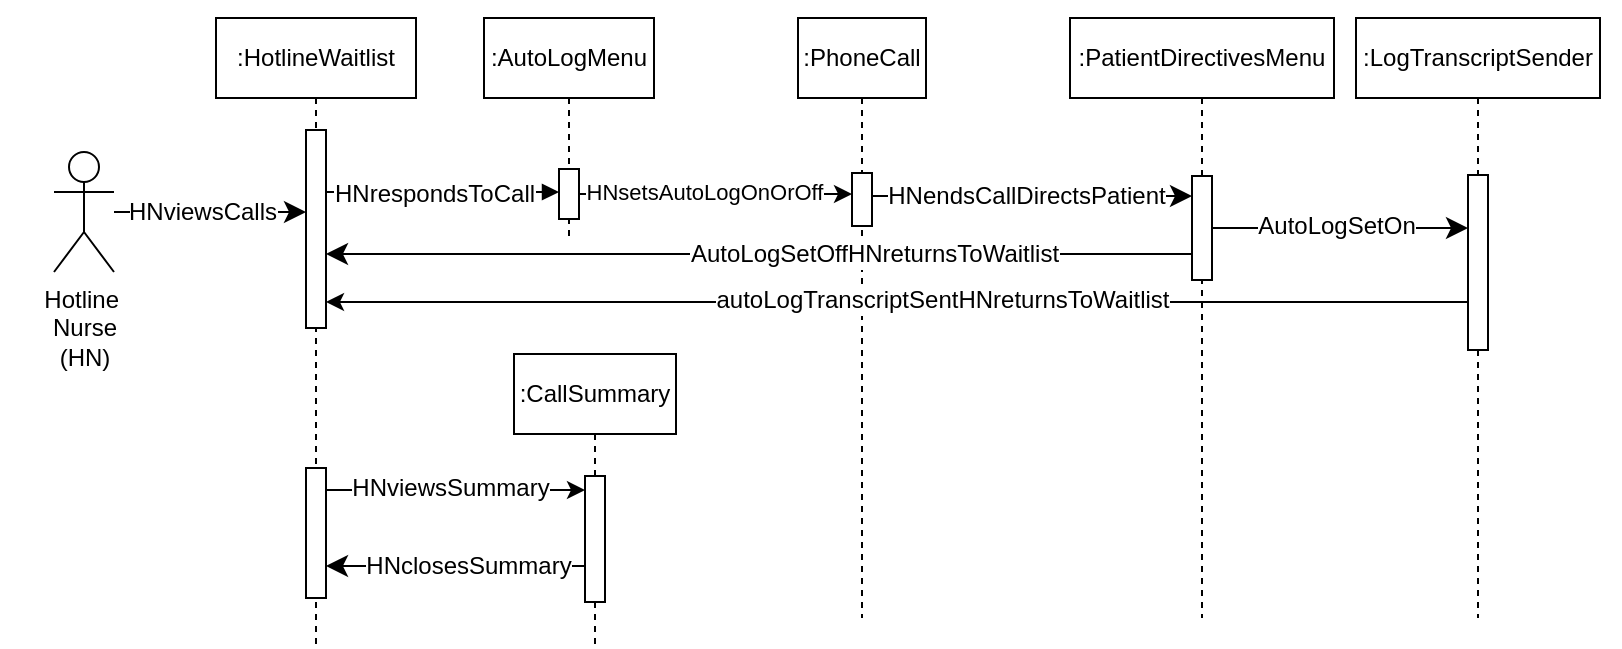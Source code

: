 <mxfile version="24.7.17">
  <diagram name="Page-1" id="2YBvvXClWsGukQMizWep">
    <mxGraphModel dx="969" dy="517" grid="0" gridSize="10" guides="1" tooltips="1" connect="1" arrows="1" fold="1" page="1" pageScale="1" pageWidth="850" pageHeight="1100" background="#ffffff" math="0" shadow="0">
      <root>
        <mxCell id="0" />
        <mxCell id="1" parent="0" />
        <mxCell id="UKhoprgoljXiepMuKFjU-26" value="" style="rounded=0;whiteSpace=wrap;html=1;strokeColor=none;" parent="1" vertex="1">
          <mxGeometry x="745" y="22" width="79" height="60.5" as="geometry" />
        </mxCell>
        <mxCell id="UKhoprgoljXiepMuKFjU-25" value="" style="rounded=0;whiteSpace=wrap;html=1;strokeColor=none;" parent="1" vertex="1">
          <mxGeometry x="14" y="31" width="127" height="147" as="geometry" />
        </mxCell>
        <mxCell id="RHNPkDgYrurRSabkHHdY-1" value=":CallSummary" style="shape=umlLifeline;perimeter=lifelinePerimeter;whiteSpace=wrap;html=1;container=0;dropTarget=0;collapsible=0;recursiveResize=0;outlineConnect=0;portConstraint=eastwest;newEdgeStyle={&quot;edgeStyle&quot;:&quot;elbowEdgeStyle&quot;,&quot;elbow&quot;:&quot;vertical&quot;,&quot;curved&quot;:0,&quot;rounded&quot;:0};" parent="1" vertex="1">
          <mxGeometry x="271" y="199" width="81" height="146" as="geometry" />
        </mxCell>
        <mxCell id="RHNPkDgYrurRSabkHHdY-2" value="" style="html=1;points=[];perimeter=orthogonalPerimeter;outlineConnect=0;targetShapes=umlLifeline;portConstraint=eastwest;newEdgeStyle={&quot;edgeStyle&quot;:&quot;elbowEdgeStyle&quot;,&quot;elbow&quot;:&quot;vertical&quot;,&quot;curved&quot;:0,&quot;rounded&quot;:0};" parent="RHNPkDgYrurRSabkHHdY-1" vertex="1">
          <mxGeometry x="35.5" y="61" width="10" height="63" as="geometry" />
        </mxCell>
        <mxCell id="aM9ryv3xv72pqoxQDRHE-1" value=":HotlineWaitlist" style="shape=umlLifeline;perimeter=lifelinePerimeter;whiteSpace=wrap;html=1;container=0;dropTarget=0;collapsible=0;recursiveResize=0;outlineConnect=0;portConstraint=eastwest;newEdgeStyle={&quot;edgeStyle&quot;:&quot;elbowEdgeStyle&quot;,&quot;elbow&quot;:&quot;vertical&quot;,&quot;curved&quot;:0,&quot;rounded&quot;:0};" parent="1" vertex="1">
          <mxGeometry x="122" y="31" width="100" height="313" as="geometry" />
        </mxCell>
        <mxCell id="B3jKRYl3WPsjteVbiV_H-1" value="" style="html=1;points=[];perimeter=orthogonalPerimeter;outlineConnect=0;targetShapes=umlLifeline;portConstraint=eastwest;newEdgeStyle={&quot;edgeStyle&quot;:&quot;elbowEdgeStyle&quot;,&quot;elbow&quot;:&quot;vertical&quot;,&quot;curved&quot;:0,&quot;rounded&quot;:0};" vertex="1" parent="aM9ryv3xv72pqoxQDRHE-1">
          <mxGeometry x="45" y="56" width="10" height="99" as="geometry" />
        </mxCell>
        <mxCell id="B3jKRYl3WPsjteVbiV_H-2" value="" style="html=1;points=[];perimeter=orthogonalPerimeter;outlineConnect=0;targetShapes=umlLifeline;portConstraint=eastwest;newEdgeStyle={&quot;edgeStyle&quot;:&quot;elbowEdgeStyle&quot;,&quot;elbow&quot;:&quot;vertical&quot;,&quot;curved&quot;:0,&quot;rounded&quot;:0};" vertex="1" parent="aM9ryv3xv72pqoxQDRHE-1">
          <mxGeometry x="45" y="225" width="10" height="65" as="geometry" />
        </mxCell>
        <mxCell id="RHNPkDgYrurRSabkHHdY-15" style="edgeStyle=elbowEdgeStyle;curved=0;rounded=0;orthogonalLoop=1;jettySize=auto;html=1;elbow=horizontal;fontSize=12;startSize=8;endSize=8;" parent="aM9ryv3xv72pqoxQDRHE-1" source="B3jKRYl3WPsjteVbiV_H-2" target="aM9ryv3xv72pqoxQDRHE-1" edge="1">
          <mxGeometry relative="1" as="geometry">
            <Array as="points" />
            <mxPoint x="55" y="226" as="targetPoint" />
          </mxGeometry>
        </mxCell>
        <mxCell id="aM9ryv3xv72pqoxQDRHE-5" value=":AutoLogMenu" style="shape=umlLifeline;perimeter=lifelinePerimeter;whiteSpace=wrap;html=1;container=0;dropTarget=0;collapsible=0;recursiveResize=0;outlineConnect=0;portConstraint=eastwest;newEdgeStyle={&quot;edgeStyle&quot;:&quot;elbowEdgeStyle&quot;,&quot;elbow&quot;:&quot;vertical&quot;,&quot;curved&quot;:0,&quot;rounded&quot;:0};" parent="1" vertex="1">
          <mxGeometry x="256" y="31" width="85" height="110" as="geometry" />
        </mxCell>
        <mxCell id="aM9ryv3xv72pqoxQDRHE-6" value="" style="html=1;points=[];perimeter=orthogonalPerimeter;outlineConnect=0;targetShapes=umlLifeline;portConstraint=eastwest;newEdgeStyle={&quot;edgeStyle&quot;:&quot;elbowEdgeStyle&quot;,&quot;elbow&quot;:&quot;vertical&quot;,&quot;curved&quot;:0,&quot;rounded&quot;:0};" parent="aM9ryv3xv72pqoxQDRHE-5" vertex="1">
          <mxGeometry x="37.5" y="75.5" width="10" height="25" as="geometry" />
        </mxCell>
        <mxCell id="aM9ryv3xv72pqoxQDRHE-7" value="" style="html=1;verticalAlign=bottom;endArrow=block;edgeStyle=elbowEdgeStyle;elbow=vertical;curved=0;rounded=0;" parent="1" source="B3jKRYl3WPsjteVbiV_H-1" target="aM9ryv3xv72pqoxQDRHE-6" edge="1">
          <mxGeometry x="0.042" y="-8" relative="1" as="geometry">
            <mxPoint x="177" y="118" as="sourcePoint" />
            <Array as="points">
              <mxPoint x="191" y="118" />
            </Array>
            <mxPoint as="offset" />
          </mxGeometry>
        </mxCell>
        <mxCell id="WZTHW-AITrHUi5XP3dlL-2" value="HNrespondsToCall" style="edgeLabel;html=1;align=center;verticalAlign=middle;resizable=0;points=[];fontSize=12;" parent="aM9ryv3xv72pqoxQDRHE-7" vertex="1" connectable="0">
          <mxGeometry x="0.024" y="-1" relative="1" as="geometry">
            <mxPoint x="-6" as="offset" />
          </mxGeometry>
        </mxCell>
        <mxCell id="i3M_OFwmckyPAahh1EgH-1" value="" style="edgeStyle=none;curved=1;rounded=0;orthogonalLoop=1;jettySize=auto;html=1;fontSize=12;startSize=8;endSize=8;" parent="1" source="Z-BcCN-S7nezpBg1_b4o-1" target="B3jKRYl3WPsjteVbiV_H-1" edge="1">
          <mxGeometry x="0.771" y="29" relative="1" as="geometry">
            <mxPoint as="offset" />
            <mxPoint x="167" y="128" as="targetPoint" />
          </mxGeometry>
        </mxCell>
        <mxCell id="WZTHW-AITrHUi5XP3dlL-1" value="HNviewsCalls" style="edgeLabel;html=1;align=center;verticalAlign=middle;resizable=0;points=[];fontSize=12;" parent="i3M_OFwmckyPAahh1EgH-1" vertex="1" connectable="0">
          <mxGeometry x="0.33" relative="1" as="geometry">
            <mxPoint x="-20" as="offset" />
          </mxGeometry>
        </mxCell>
        <mxCell id="Z-BcCN-S7nezpBg1_b4o-1" value="Hotline&amp;nbsp;&lt;div&gt;Nurse&lt;/div&gt;&lt;div&gt;(HN)&lt;/div&gt;" style="shape=umlActor;verticalLabelPosition=bottom;verticalAlign=top;html=1;outlineConnect=0;" parent="1" vertex="1">
          <mxGeometry x="41" y="98" width="30" height="60" as="geometry" />
        </mxCell>
        <mxCell id="RHNPkDgYrurRSabkHHdY-17" value=":PhoneCall" style="shape=umlLifeline;perimeter=lifelinePerimeter;whiteSpace=wrap;html=1;container=0;dropTarget=0;collapsible=0;recursiveResize=0;outlineConnect=0;portConstraint=eastwest;newEdgeStyle={&quot;edgeStyle&quot;:&quot;elbowEdgeStyle&quot;,&quot;elbow&quot;:&quot;vertical&quot;,&quot;curved&quot;:0,&quot;rounded&quot;:0};" parent="1" vertex="1">
          <mxGeometry x="413" y="31" width="64" height="300" as="geometry" />
        </mxCell>
        <mxCell id="RHNPkDgYrurRSabkHHdY-18" value="" style="html=1;points=[];perimeter=orthogonalPerimeter;outlineConnect=0;targetShapes=umlLifeline;portConstraint=eastwest;newEdgeStyle={&quot;edgeStyle&quot;:&quot;elbowEdgeStyle&quot;,&quot;elbow&quot;:&quot;vertical&quot;,&quot;curved&quot;:0,&quot;rounded&quot;:0};" parent="RHNPkDgYrurRSabkHHdY-17" vertex="1">
          <mxGeometry x="27" y="77.5" width="10" height="26.5" as="geometry" />
        </mxCell>
        <mxCell id="7lkKRf7icMrVWCr0AJnn-1" value="" style="edgeStyle=elbowEdgeStyle;rounded=0;orthogonalLoop=1;jettySize=auto;html=1;elbow=horizontal;curved=0;" parent="1" source="aM9ryv3xv72pqoxQDRHE-6" target="RHNPkDgYrurRSabkHHdY-18" edge="1">
          <mxGeometry relative="1" as="geometry">
            <Array as="points">
              <mxPoint x="413" y="119" />
            </Array>
          </mxGeometry>
        </mxCell>
        <mxCell id="t098YgyUy23xCTBI9pAR-4" value="HNsetsAutoLogOnOrOff" style="edgeLabel;html=1;align=center;verticalAlign=middle;resizable=0;points=[];" parent="7lkKRf7icMrVWCr0AJnn-1" vertex="1" connectable="0">
          <mxGeometry x="-0.03" y="3" relative="1" as="geometry">
            <mxPoint x="-4" y="2" as="offset" />
          </mxGeometry>
        </mxCell>
        <mxCell id="t098YgyUy23xCTBI9pAR-2" value=":PatientDirectivesMenu" style="shape=umlLifeline;perimeter=lifelinePerimeter;whiteSpace=wrap;html=1;container=0;dropTarget=0;collapsible=0;recursiveResize=0;outlineConnect=0;portConstraint=eastwest;newEdgeStyle={&quot;edgeStyle&quot;:&quot;elbowEdgeStyle&quot;,&quot;elbow&quot;:&quot;vertical&quot;,&quot;curved&quot;:0,&quot;rounded&quot;:0};" parent="1" vertex="1">
          <mxGeometry x="549" y="31" width="132" height="300" as="geometry" />
        </mxCell>
        <mxCell id="t098YgyUy23xCTBI9pAR-3" value="" style="html=1;points=[];perimeter=orthogonalPerimeter;outlineConnect=0;targetShapes=umlLifeline;portConstraint=eastwest;newEdgeStyle={&quot;edgeStyle&quot;:&quot;elbowEdgeStyle&quot;,&quot;elbow&quot;:&quot;vertical&quot;,&quot;curved&quot;:0,&quot;rounded&quot;:0};" parent="t098YgyUy23xCTBI9pAR-2" vertex="1">
          <mxGeometry x="61" y="79" width="10" height="52" as="geometry" />
        </mxCell>
        <mxCell id="UKhoprgoljXiepMuKFjU-1" style="edgeStyle=elbowEdgeStyle;curved=0;rounded=0;orthogonalLoop=1;jettySize=auto;html=1;elbow=vertical;fontSize=12;startSize=8;endSize=8;" parent="1" source="RHNPkDgYrurRSabkHHdY-18" target="t098YgyUy23xCTBI9pAR-3" edge="1">
          <mxGeometry relative="1" as="geometry">
            <Array as="points">
              <mxPoint x="538" y="120" />
            </Array>
          </mxGeometry>
        </mxCell>
        <mxCell id="UKhoprgoljXiepMuKFjU-2" value="HNendsCallDirectsPatient" style="edgeLabel;html=1;align=center;verticalAlign=middle;resizable=0;points=[];fontSize=12;" parent="UKhoprgoljXiepMuKFjU-1" vertex="1" connectable="0">
          <mxGeometry x="-0.35" relative="1" as="geometry">
            <mxPoint x="25" as="offset" />
          </mxGeometry>
        </mxCell>
        <mxCell id="UKhoprgoljXiepMuKFjU-5" value=":LogTranscriptSender" style="shape=umlLifeline;perimeter=lifelinePerimeter;whiteSpace=wrap;html=1;container=0;dropTarget=0;collapsible=0;recursiveResize=0;outlineConnect=0;portConstraint=eastwest;newEdgeStyle={&quot;edgeStyle&quot;:&quot;elbowEdgeStyle&quot;,&quot;elbow&quot;:&quot;vertical&quot;,&quot;curved&quot;:0,&quot;rounded&quot;:0};" parent="1" vertex="1">
          <mxGeometry x="692" y="31" width="122" height="300" as="geometry" />
        </mxCell>
        <mxCell id="UKhoprgoljXiepMuKFjU-16" value="" style="html=1;points=[];perimeter=orthogonalPerimeter;outlineConnect=0;targetShapes=umlLifeline;portConstraint=eastwest;newEdgeStyle={&quot;edgeStyle&quot;:&quot;elbowEdgeStyle&quot;,&quot;elbow&quot;:&quot;vertical&quot;,&quot;curved&quot;:0,&quot;rounded&quot;:0};" parent="UKhoprgoljXiepMuKFjU-5" vertex="1">
          <mxGeometry x="56" y="78.5" width="10" height="87.5" as="geometry" />
        </mxCell>
        <mxCell id="UKhoprgoljXiepMuKFjU-21" value="" style="edgeStyle=elbowEdgeStyle;curved=0;rounded=0;orthogonalLoop=1;jettySize=auto;html=1;elbow=vertical;fontSize=12;startSize=8;endSize=8;startArrow=classic;startFill=1;endArrow=none;endFill=0;" parent="1" source="B3jKRYl3WPsjteVbiV_H-1" target="t098YgyUy23xCTBI9pAR-3" edge="1">
          <mxGeometry x="0.104" y="-2" relative="1" as="geometry">
            <Array as="points">
              <mxPoint x="395" y="149" />
            </Array>
            <mxPoint as="offset" />
            <mxPoint x="177" y="276" as="sourcePoint" />
            <mxPoint x="610" y="152.75" as="targetPoint" />
          </mxGeometry>
        </mxCell>
        <mxCell id="WZTHW-AITrHUi5XP3dlL-6" value="AutoLogSetOffHNreturnsToWaitlist" style="edgeLabel;html=1;align=center;verticalAlign=middle;resizable=0;points=[];fontSize=12;" parent="UKhoprgoljXiepMuKFjU-21" vertex="1" connectable="0">
          <mxGeometry x="0.461" y="-1" relative="1" as="geometry">
            <mxPoint x="-43" y="-1" as="offset" />
          </mxGeometry>
        </mxCell>
        <mxCell id="WZTHW-AITrHUi5XP3dlL-3" style="edgeStyle=elbowEdgeStyle;curved=0;rounded=0;orthogonalLoop=1;jettySize=auto;html=1;elbow=vertical;fontSize=12;startSize=8;endSize=8;" parent="1" source="t098YgyUy23xCTBI9pAR-3" target="UKhoprgoljXiepMuKFjU-16" edge="1">
          <mxGeometry relative="1" as="geometry" />
        </mxCell>
        <mxCell id="WZTHW-AITrHUi5XP3dlL-4" value="AutoLogSetOn" style="edgeLabel;html=1;align=center;verticalAlign=middle;resizable=0;points=[];fontSize=12;" parent="WZTHW-AITrHUi5XP3dlL-3" vertex="1" connectable="0">
          <mxGeometry x="0.199" y="1" relative="1" as="geometry">
            <mxPoint x="-15" as="offset" />
          </mxGeometry>
        </mxCell>
        <mxCell id="B3jKRYl3WPsjteVbiV_H-3" value="" style="edgeStyle=elbowEdgeStyle;rounded=0;orthogonalLoop=1;jettySize=auto;html=1;elbow=vertical;curved=0;" edge="1" parent="1" source="UKhoprgoljXiepMuKFjU-16" target="B3jKRYl3WPsjteVbiV_H-1">
          <mxGeometry relative="1" as="geometry">
            <Array as="points">
              <mxPoint x="467" y="173" />
            </Array>
          </mxGeometry>
        </mxCell>
        <mxCell id="B3jKRYl3WPsjteVbiV_H-4" value="&lt;span style=&quot;font-size: 12px;&quot;&gt;autoLogTranscriptSentHNreturnsToWaitlist&lt;/span&gt;" style="edgeLabel;html=1;align=center;verticalAlign=middle;resizable=0;points=[];" vertex="1" connectable="0" parent="B3jKRYl3WPsjteVbiV_H-3">
          <mxGeometry x="-0.079" y="-1" relative="1" as="geometry">
            <mxPoint as="offset" />
          </mxGeometry>
        </mxCell>
        <mxCell id="B3jKRYl3WPsjteVbiV_H-5" value="" style="edgeStyle=elbowEdgeStyle;curved=0;rounded=0;orthogonalLoop=1;jettySize=auto;html=1;elbow=horizontal;fontSize=12;startSize=8;endSize=8;" edge="1" parent="1" source="RHNPkDgYrurRSabkHHdY-2" target="B3jKRYl3WPsjteVbiV_H-2">
          <mxGeometry relative="1" as="geometry">
            <Array as="points">
              <mxPoint x="236" y="305" />
            </Array>
            <mxPoint x="307" y="305" as="sourcePoint" />
            <mxPoint x="171" y="305" as="targetPoint" />
          </mxGeometry>
        </mxCell>
        <mxCell id="B3jKRYl3WPsjteVbiV_H-6" value="HNclosesSummary" style="edgeLabel;html=1;align=center;verticalAlign=middle;resizable=0;points=[];fontSize=12;" vertex="1" connectable="0" parent="B3jKRYl3WPsjteVbiV_H-5">
          <mxGeometry x="-0.096" relative="1" as="geometry">
            <mxPoint as="offset" />
          </mxGeometry>
        </mxCell>
        <mxCell id="B3jKRYl3WPsjteVbiV_H-7" style="edgeStyle=elbowEdgeStyle;rounded=0;orthogonalLoop=1;jettySize=auto;html=1;elbow=vertical;curved=0;" edge="1" parent="1" source="B3jKRYl3WPsjteVbiV_H-2" target="RHNPkDgYrurRSabkHHdY-2">
          <mxGeometry relative="1" as="geometry">
            <Array as="points">
              <mxPoint x="242" y="267" />
            </Array>
          </mxGeometry>
        </mxCell>
        <mxCell id="B3jKRYl3WPsjteVbiV_H-8" value="&lt;span style=&quot;font-size: 12px;&quot;&gt;HNviewsSummary&lt;/span&gt;" style="edgeLabel;html=1;align=center;verticalAlign=middle;resizable=0;points=[];" vertex="1" connectable="0" parent="B3jKRYl3WPsjteVbiV_H-7">
          <mxGeometry x="-0.227" relative="1" as="geometry">
            <mxPoint x="12" y="-1" as="offset" />
          </mxGeometry>
        </mxCell>
      </root>
    </mxGraphModel>
  </diagram>
</mxfile>
